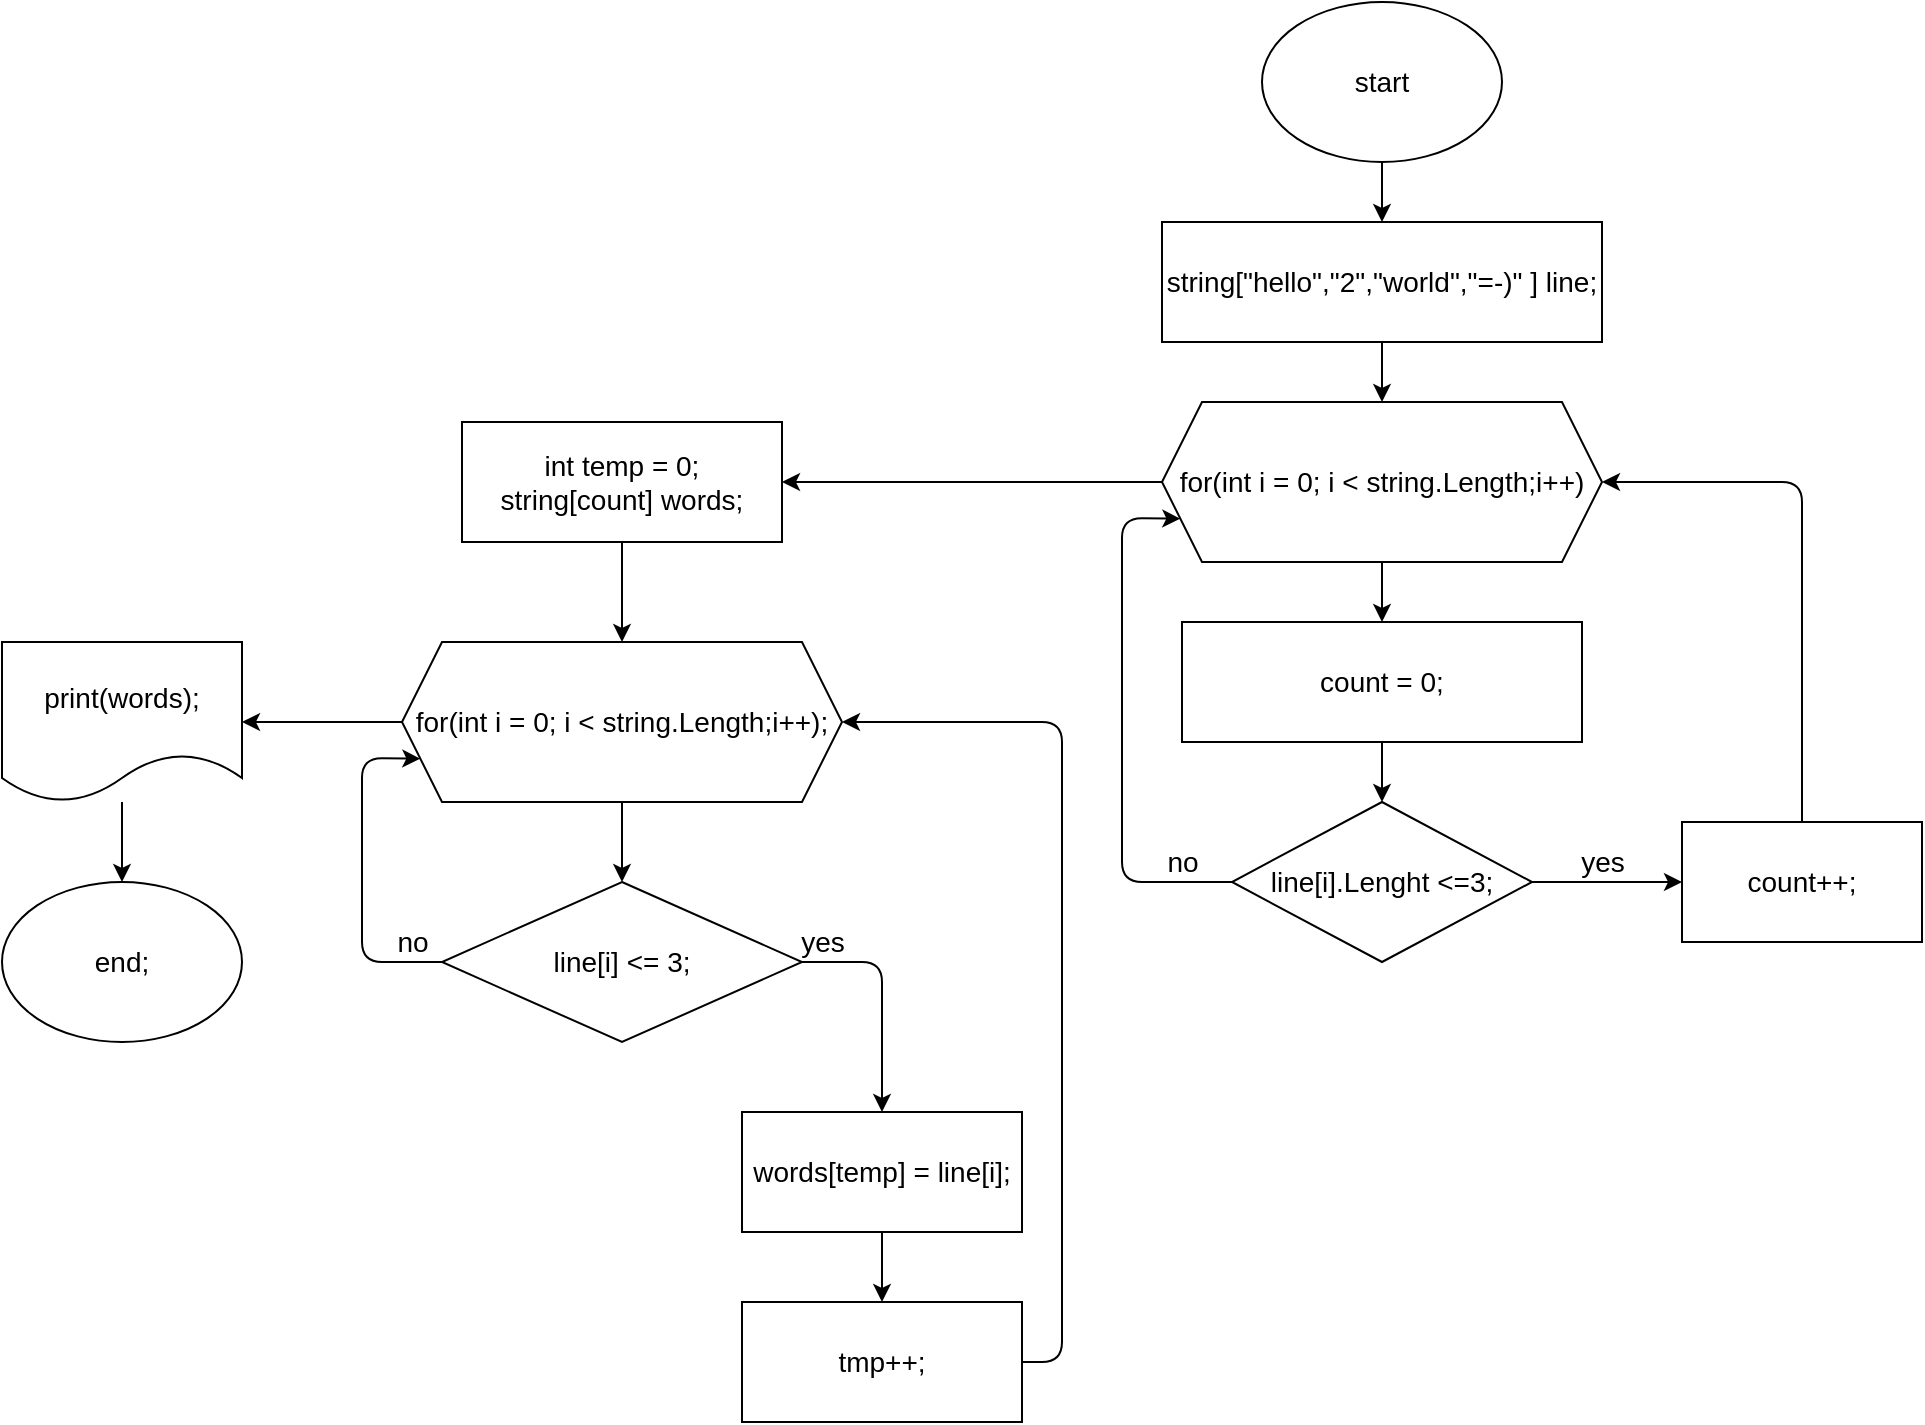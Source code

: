 <mxfile>
    <diagram id="IcUOsyUBL68F_Lx691tn" name="Страница 1">
        <mxGraphModel dx="1969" dy="561" grid="1" gridSize="10" guides="1" tooltips="1" connect="1" arrows="1" fold="1" page="1" pageScale="1" pageWidth="827" pageHeight="1169" math="0" shadow="0">
            <root>
                <mxCell id="0"/>
                <mxCell id="1" parent="0"/>
                <mxCell id="6" value="" style="edgeStyle=none;html=1;fontSize=14;" edge="1" parent="1" source="2" target="4">
                    <mxGeometry relative="1" as="geometry"/>
                </mxCell>
                <mxCell id="2" value="&lt;font style=&quot;font-size: 14px&quot;&gt;start&lt;/font&gt;" style="ellipse;whiteSpace=wrap;html=1;" vertex="1" parent="1">
                    <mxGeometry x="310" width="120" height="80" as="geometry"/>
                </mxCell>
                <mxCell id="8" value="" style="edgeStyle=none;html=1;fontSize=14;" edge="1" parent="1" source="4" target="7">
                    <mxGeometry relative="1" as="geometry"/>
                </mxCell>
                <mxCell id="4" value="string[&quot;hello&quot;,&quot;2&quot;,&quot;world&quot;,&quot;=-)&quot; ] line;" style="rounded=0;whiteSpace=wrap;html=1;fontSize=14;" vertex="1" parent="1">
                    <mxGeometry x="260" y="110" width="220" height="60" as="geometry"/>
                </mxCell>
                <mxCell id="10" value="" style="edgeStyle=none;html=1;fontSize=14;" edge="1" parent="1" source="7" target="9">
                    <mxGeometry relative="1" as="geometry"/>
                </mxCell>
                <mxCell id="21" style="edgeStyle=none;html=1;exitX=0;exitY=0.5;exitDx=0;exitDy=0;fontSize=14;" edge="1" parent="1" source="7" target="19">
                    <mxGeometry relative="1" as="geometry"/>
                </mxCell>
                <mxCell id="7" value="for(int i = 0; i &amp;lt; string.Length;i++)" style="shape=hexagon;perimeter=hexagonPerimeter2;whiteSpace=wrap;html=1;fixedSize=1;fontSize=14;" vertex="1" parent="1">
                    <mxGeometry x="260" y="200" width="220" height="80" as="geometry"/>
                </mxCell>
                <mxCell id="12" value="" style="edgeStyle=none;html=1;fontSize=14;" edge="1" parent="1" source="9" target="11">
                    <mxGeometry relative="1" as="geometry"/>
                </mxCell>
                <mxCell id="9" value="count = 0;" style="rounded=0;whiteSpace=wrap;html=1;fontSize=14;" vertex="1" parent="1">
                    <mxGeometry x="270" y="310" width="200" height="60" as="geometry"/>
                </mxCell>
                <mxCell id="14" value="" style="edgeStyle=none;html=1;fontSize=14;" edge="1" parent="1" source="11" target="13">
                    <mxGeometry relative="1" as="geometry"/>
                </mxCell>
                <mxCell id="17" style="edgeStyle=none;html=1;entryX=0;entryY=0.75;entryDx=0;entryDy=0;fontSize=14;" edge="1" parent="1" source="11" target="7">
                    <mxGeometry relative="1" as="geometry">
                        <Array as="points">
                            <mxPoint x="240" y="440"/>
                            <mxPoint x="240" y="258"/>
                        </Array>
                    </mxGeometry>
                </mxCell>
                <mxCell id="11" value="line[i].Lenght &amp;lt;=3;" style="rhombus;whiteSpace=wrap;html=1;fontSize=14;" vertex="1" parent="1">
                    <mxGeometry x="295" y="400" width="150" height="80" as="geometry"/>
                </mxCell>
                <mxCell id="16" style="edgeStyle=none;html=1;fontSize=14;entryX=1;entryY=0.5;entryDx=0;entryDy=0;" edge="1" parent="1" source="13" target="7">
                    <mxGeometry relative="1" as="geometry">
                        <mxPoint x="580" y="240" as="targetPoint"/>
                        <Array as="points">
                            <mxPoint x="580" y="240"/>
                        </Array>
                    </mxGeometry>
                </mxCell>
                <mxCell id="13" value="count++;" style="rounded=0;whiteSpace=wrap;html=1;fontSize=14;" vertex="1" parent="1">
                    <mxGeometry x="520" y="410" width="120" height="60" as="geometry"/>
                </mxCell>
                <mxCell id="15" value="yes" style="text;html=1;align=center;verticalAlign=middle;resizable=0;points=[];autosize=1;strokeColor=none;fillColor=none;fontSize=14;" vertex="1" parent="1">
                    <mxGeometry x="460" y="420" width="40" height="20" as="geometry"/>
                </mxCell>
                <mxCell id="18" value="no" style="text;html=1;align=center;verticalAlign=middle;resizable=0;points=[];autosize=1;strokeColor=none;fillColor=none;fontSize=14;" vertex="1" parent="1">
                    <mxGeometry x="255" y="420" width="30" height="20" as="geometry"/>
                </mxCell>
                <mxCell id="23" value="" style="edgeStyle=none;html=1;fontSize=14;" edge="1" parent="1" source="19" target="22">
                    <mxGeometry relative="1" as="geometry"/>
                </mxCell>
                <mxCell id="19" value="int temp = 0;&lt;br&gt;string[count] words;" style="rounded=0;whiteSpace=wrap;html=1;fontSize=14;" vertex="1" parent="1">
                    <mxGeometry x="-90" y="210" width="160" height="60" as="geometry"/>
                </mxCell>
                <mxCell id="26" value="" style="edgeStyle=none;html=1;fontSize=14;" edge="1" parent="1" source="22" target="24">
                    <mxGeometry relative="1" as="geometry"/>
                </mxCell>
                <mxCell id="37" style="edgeStyle=none;html=1;entryX=1;entryY=0.5;entryDx=0;entryDy=0;fontSize=14;" edge="1" parent="1" source="22" target="36">
                    <mxGeometry relative="1" as="geometry"/>
                </mxCell>
                <mxCell id="22" value="for(int i = 0; i &amp;lt; string.Length;i++);" style="shape=hexagon;perimeter=hexagonPerimeter2;whiteSpace=wrap;html=1;fixedSize=1;fontSize=14;" vertex="1" parent="1">
                    <mxGeometry x="-120" y="320" width="220" height="80" as="geometry"/>
                </mxCell>
                <mxCell id="27" style="edgeStyle=none;html=1;entryX=0.5;entryY=0;entryDx=0;entryDy=0;fontSize=14;" edge="1" parent="1" source="24" target="25">
                    <mxGeometry relative="1" as="geometry">
                        <Array as="points">
                            <mxPoint x="120" y="480"/>
                        </Array>
                    </mxGeometry>
                </mxCell>
                <mxCell id="31" style="edgeStyle=none;html=1;entryX=0;entryY=0.75;entryDx=0;entryDy=0;fontSize=14;" edge="1" parent="1" source="24" target="22">
                    <mxGeometry relative="1" as="geometry">
                        <Array as="points">
                            <mxPoint x="-140" y="480"/>
                            <mxPoint x="-140" y="378"/>
                        </Array>
                    </mxGeometry>
                </mxCell>
                <mxCell id="24" value="line[i] &amp;lt;= 3;" style="rhombus;whiteSpace=wrap;html=1;fontSize=14;" vertex="1" parent="1">
                    <mxGeometry x="-100" y="440" width="180" height="80" as="geometry"/>
                </mxCell>
                <mxCell id="30" value="" style="edgeStyle=none;html=1;fontSize=14;" edge="1" parent="1" source="25" target="29">
                    <mxGeometry relative="1" as="geometry"/>
                </mxCell>
                <mxCell id="25" value="words[temp] = line[i];" style="rounded=0;whiteSpace=wrap;html=1;fontSize=14;" vertex="1" parent="1">
                    <mxGeometry x="50" y="555" width="140" height="60" as="geometry"/>
                </mxCell>
                <mxCell id="28" value="yes" style="text;html=1;align=center;verticalAlign=middle;resizable=0;points=[];autosize=1;strokeColor=none;fillColor=none;fontSize=14;" vertex="1" parent="1">
                    <mxGeometry x="70" y="460" width="40" height="20" as="geometry"/>
                </mxCell>
                <mxCell id="33" style="edgeStyle=none;html=1;entryX=1;entryY=0.5;entryDx=0;entryDy=0;fontSize=14;" edge="1" parent="1" source="29" target="22">
                    <mxGeometry relative="1" as="geometry">
                        <Array as="points">
                            <mxPoint x="210" y="680"/>
                            <mxPoint x="210" y="360"/>
                        </Array>
                    </mxGeometry>
                </mxCell>
                <mxCell id="29" value="tmp++;" style="rounded=0;whiteSpace=wrap;html=1;fontSize=14;" vertex="1" parent="1">
                    <mxGeometry x="50" y="650" width="140" height="60" as="geometry"/>
                </mxCell>
                <mxCell id="32" value="no" style="text;html=1;align=center;verticalAlign=middle;resizable=0;points=[];autosize=1;strokeColor=none;fillColor=none;fontSize=14;" vertex="1" parent="1">
                    <mxGeometry x="-130" y="460" width="30" height="20" as="geometry"/>
                </mxCell>
                <mxCell id="39" value="" style="edgeStyle=none;html=1;fontSize=14;" edge="1" parent="1" source="36" target="38">
                    <mxGeometry relative="1" as="geometry"/>
                </mxCell>
                <mxCell id="36" value="print(words);" style="shape=document;whiteSpace=wrap;html=1;boundedLbl=1;fontSize=14;" vertex="1" parent="1">
                    <mxGeometry x="-320" y="320" width="120" height="80" as="geometry"/>
                </mxCell>
                <mxCell id="38" value="end;" style="ellipse;whiteSpace=wrap;html=1;fontSize=14;" vertex="1" parent="1">
                    <mxGeometry x="-320" y="440" width="120" height="80" as="geometry"/>
                </mxCell>
            </root>
        </mxGraphModel>
    </diagram>
</mxfile>